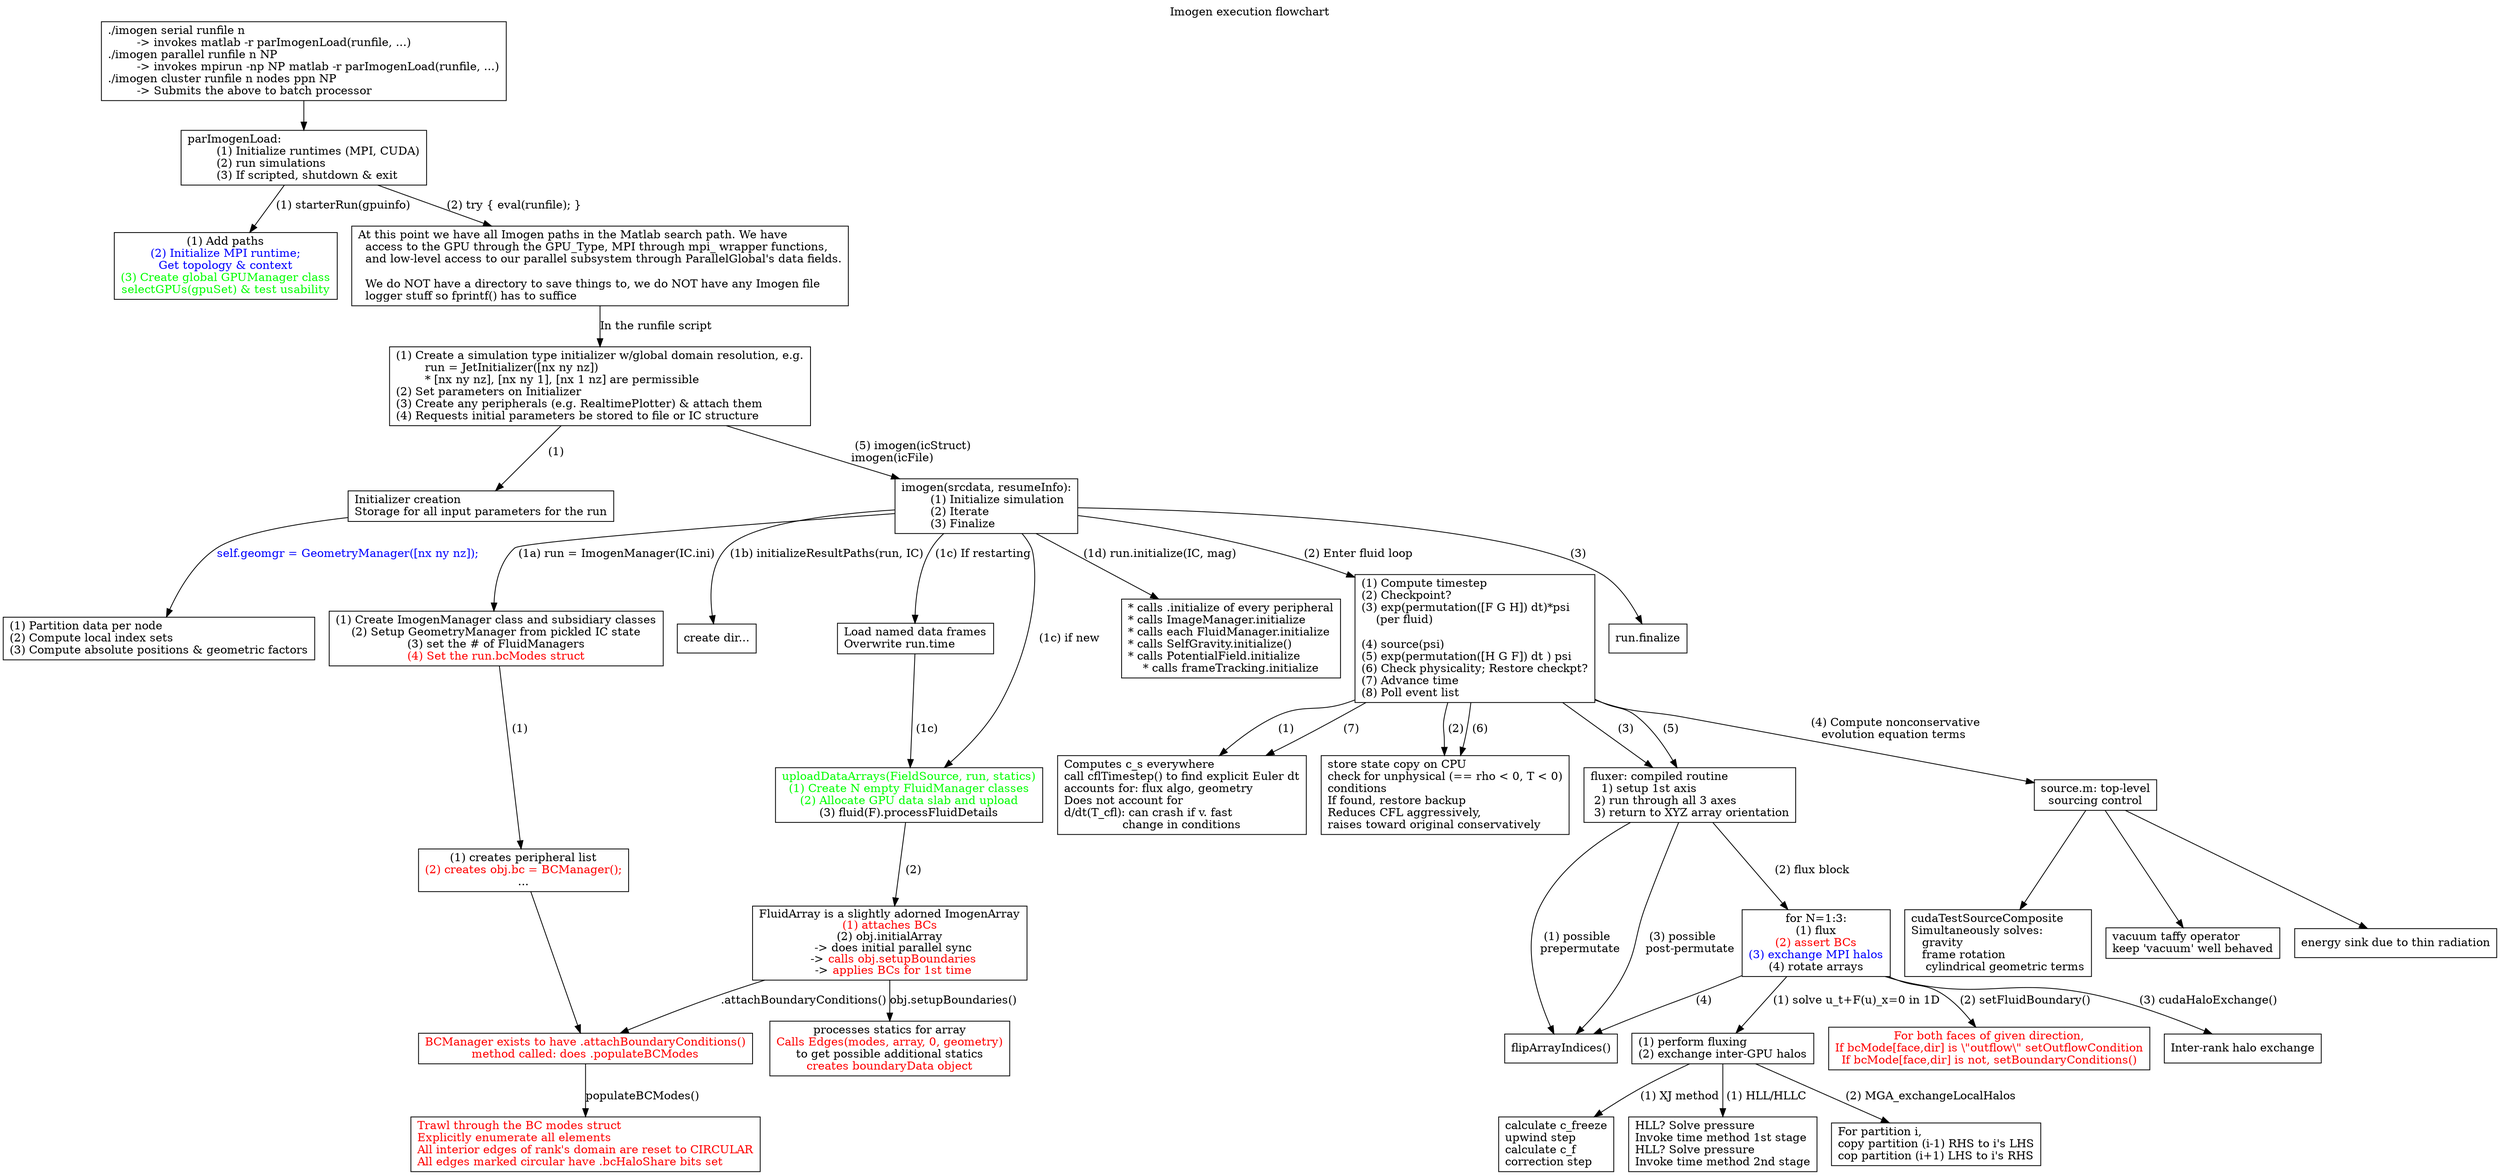 digraph execflow {

// title
labelloc="t";
label="Imogen execution flowchart"

node[shape=box labeljust="l"]

START [label="./imogen serial runfile n\l	-> invokes matlab -r parImogenLoad(runfile, ...)\l./imogen parallel runfile n NP\l	-> invokes mpirun -np NP matlab -r parImogenLoad(runfile, ...)\l./imogen cluster runfile n nodes ppn NP\l	-> Submits the above to batch processor\l"];

START -> PARIMOGENLOAD

PARIMOGENLOAD[label="parImogenLoad:\l	(1) Initialize runtimes (MPI, CUDA)\l	(2) run simulations\l	(3) If scripted, shutdown & exit\l"];

PARIMOGENLOAD -> STARTRUN [label=" (1) starterRun(gpuinfo)"];
PARIMOGENLOAD -> EVALBOX [label=" (2) try { eval(runfile); }"];


STARTRUN [label=<(1) Add paths<br/><font color="blue">(2) Initialize MPI runtime;</font><br/>	<font color="blue">Get topology &amp; context</font><br/><font color="green">(3) Create global GPUManager class</font><br/><font color="green">	selectGPUs(gpuSet) &amp; test usability</font>>];

EVALBOX [label="At this point we have all Imogen paths in the Matlab search path. We have\l  access to the GPU through the GPU_Type, MPI through mpi_ wrapper functions,\l  and low-level access to our parallel subsystem through ParallelGlobal's data fields.\l\l  We do NOT have a directory to save things to, we do NOT have any Imogen file\l  logger stuff so fprintf() has to suffice\l"];

EVALBOX -> THERUNFILE [label="In the runfile script"];

THERUNFILE [label="(1) Create a simulation type initializer w/global domain resolution, e.g.\l	run = JetInitializer([nx ny nz])\l	* [nx ny nz], [nx ny 1], [nx 1 nz] are permissible\l(2) Set parameters on Initializer\l(3) Create any peripherals (e.g. RealtimePlotter) & attach them\l(4) Requests initial parameters be stored to file or IC structure\l"];

THERUNFILE -> INITIALIZER [label=" (1)"];

INITIALIZER [label="Initializer creation\lStorage for all input parameters for the run\l"];

INITIALIZER -> GEOMGR [label=<<font color="blue">self.geomgr = GeometryManager([nx ny nz]);</font>>];

GEOMGR [label="(1) Partition data per node\l(2) Compute local index sets\l(3) Compute absolute positions & geometric factors\l"];

THERUNFILE -> IMOGENCALL [label=" (5) imogen(icStruct)\limogen(icFile)\l"];

IMOGENCALL [label="imogen(srcdata, resumeInfo):\l	(1) Initialize simulation\l	(2) Iterate\l	(3) Finalize\l"];

IMOGENCALL -> RUNINIT [label=" (1a) run = ImogenManager(IC.ini)\l"];
IMOGENCALL -> RESULTPATHS [label=" (1b) initializeResultPaths(run, IC)\l"];

RUNINIT [label=<(1) Create ImogenManager class and subsidiary classes<br/>	(2) Setup GeometryManager from pickled IC state<br/>	(3) set the # of FluidManagers<br/>	<font color="red">(4) Set the run.bcModes struct</font>>];

RESULTPATHS [label="create dir..."];

RUNINIT -> IMOGENMANAGER [label=" (1)"];

IMOGENMANAGER [label=<(1) creates peripheral list<br/><font color="red">(2) creates obj.bc = BCManager();</font><br/>...>];

IMOGENMANAGER -> BCMANAGER;

BCMANAGER [label=<<font color="red">BCManager exists to have .attachBoundaryConditions()<br/>method called: does .populateBCModes</font>>];

BCMANAGER -> POPMODES [label="populateBCModes()"];

POPMODES [fontcolor="red" label="Trawl through the BC modes struct\lExplicitly enumerate all elements\lAll interior edges of rank's domain are reset to CIRCULAR\lAll edges marked circular have .bcHaloShare bits set\l"];

RELOADPATH [label="Load named data frames\lOverwrite run.time\l"];

IMOGENCALL -> RELOADPATH [label=" (1c) If restarting"];

RELOADPATH -> UPLOADARRAYS [label=" (1c) "];
IMOGENCALL -> UPLOADARRAYS [label=" (1c) if new"];

UPLOADARRAYS [label=<<font color="green">uploadDataArrays(FieldSource, run, statics)<br/>	(1) Create N empty FluidManager classes<br/>	(2) Allocate GPU data slab and upload</font><br/>	(3) fluid(F).processFluidDetails>];

UPLOADARRAYS -> FLUIDARRAYCLASS [label=" (2)"];

FLUIDARRAYCLASS [label=<FluidArray is a slightly adorned ImogenArray<br/>	<font color="red">(1) attaches BCs</font><br/>	(2) obj.initialArray<br/>  -&gt; does initial parallel sync<br/>  -&gt; <font color="red">calls obj.setupBoundaries</font><br/>  -&gt; <font color="red">applies BCs for 1st time</font>>];

FLUIDARRAYCLASS -> BCMANAGER [label=".attachBoundaryConditions()"];

FLUIDARRAYCLASS -> SETUPBOUNDARIES [label="obj.setupBoundaries()"];

SETUPBOUNDARIES [label=<processes statics for array<br/><font color="red">Calls Edges(modes, array, 0, geometry)</font><br/>to get possible additional statics<br/><font color="red">creates boundaryData object</font>>];

IMOGENCALL -> DOINIT [label=" (1d) run.initialize(IC, mag)"];

DOINIT [label="* calls .initialize of every peripheral\l* calls ImageManager.initialize\l* calls each FluidManager.initialize\l* calls SelfGravity.initialize()\l* calls PotentialField.initialize\l* calls frameTracking.initialize"];

IMOGENCALL -> FLUIDLOOP [label=" (2) Enter fluid loop"];
FLUIDLOOP [label="(1) Compute timestep\l(2) Checkpoint?\l(3) exp(permutation([F G H]) dt)*psi\l    (per fluid)\l\l(4) source(psi)\l(5) exp(permutation([H G F]) dt ) psi\l(6) Check physicality; Restore checkpt?\l(7) Advance time\l(8) Poll event list\l"];

FLUIDLOOP -> TIMESTEP [label=" (1)"];
TIMESTEP [label="Computes c_s everywhere\lcall cflTimestep() to find explicit Euler dt\laccounts for: flux algo, geometry\lDoes not account for\ld/dt(T_cfl): can crash if v. fast\lchange in conditions"];

FLUIDLOOP -> CHECKPOINTER [label=" (2)"];
CHECKPOINTER [label="store state copy on CPU\lcheck for unphysical (== rho < 0, T < 0)\lconditions\lIf found, restore backup\lReduces CFL aggressively,\lraises toward original conservatively\l"];

FLUIDLOOP -> FLUXER [label=" (3)"];

FLUXER [label="fluxer: compiled routine\l   1) setup 1st axis\l 2) run through all 3 axes\l 3) return to XYZ array orientation\l"]

FLUXER -> ARRAY_ROTATER [label=" (1) possible\lprepermutate\l"];

FLUXER -> FLUXBLOCK [label=" (2) flux block"];

FLUXBLOCK [label=<for N=1:3:<br/>(1) flux<br/><font color="red">(2) assert BCs</font><br/><font color="blue">(3) exchange MPI halos</font><br/>(4) rotate arrays>];

FLUXBLOCK -> FLUX1D [label=" (1) solve u_t+F(u)_x=0 in 1D"];
FLUXBLOCK -> SET_BCS [label=" (2) setFluidBoundary()"];
FLUXBLOCK -> SYNC_HALOS [label=" (3) cudaHaloExchange()"];
FLUXBLOCK -> ARRAY_ROTATER [label=" (4)"];

FLUXER -> ARRAY_ROTATER [label=" (3) possible\lpost-permutate\n"];


ARRAY_ROTATER [label="flipArrayIndices()"];
FLUX1D [label="(1) perform fluxing\l(2) exchange inter-GPU halos\l"];

SET_BCS [label=<<font color="red">For both faces of given direction,<br/>If bcMode[face,dir] is \"outflow\" setOutflowCondition<br/>If bcMode[face,dir] is not, setBoundaryConditions()</font>>];

FLUX1D -> XINJIN [label=" (1) XJ method"];
FLUX1D -> GODUNOV [label=" (1) HLL/HLLC"];

XINJIN [label="calculate c_freeze\lupwind step\lcalculate c_f\lcorrection step\l"];
GODUNOV [label="HLL? Solve pressure\lInvoke time method 1st stage\lHLL? Solve pressure\lInvoke time method 2nd stage\l"];

FLUX1D -> MGAHALOSYNC [label=" (2) MGA_exchangeLocalHalos"];

MGAHALOSYNC [label="For partition i,\lcopy partition (i-1) RHS to i's LHS\lcop partition (i+1) LHS to i's RHS\l"];

SYNC_HALOS [label="Inter-rank halo exchange"];

FLUIDLOOP -> SOURCE [label=" (4) Compute nonconservative\levolution equation terms"];
SOURCE [label="source.m: top-level\lsourcing control"]

FLUIDLOOP -> FLUXER [label=" (5)"];
FLUIDLOOP -> CHECKPOINTER [label=" (6)"];
FLUIDLOOP -> TIMESTEP [label=" (7)"];

SOURCE -> SRC_COMPOSITE;
SOURCE -> SRC_VTO;
SOURCE -> SRC_RADIATION;

SRC_COMPOSITE [label="cudaTestSourceComposite\lSimultaneously solves:\l   gravity\l   frame rotation\l    cylindrical geometric terms\l"]
SRC_VTO [label="vacuum taffy operator\lkeep 'vacuum' well behaved\l"];
SRC_RADIATION [label="energy sink due to thin radiation"];

IMOGENCALL -> RUNFINAL [label=" (3)"];

RUNFINAL [label="run.finalize"];

}
